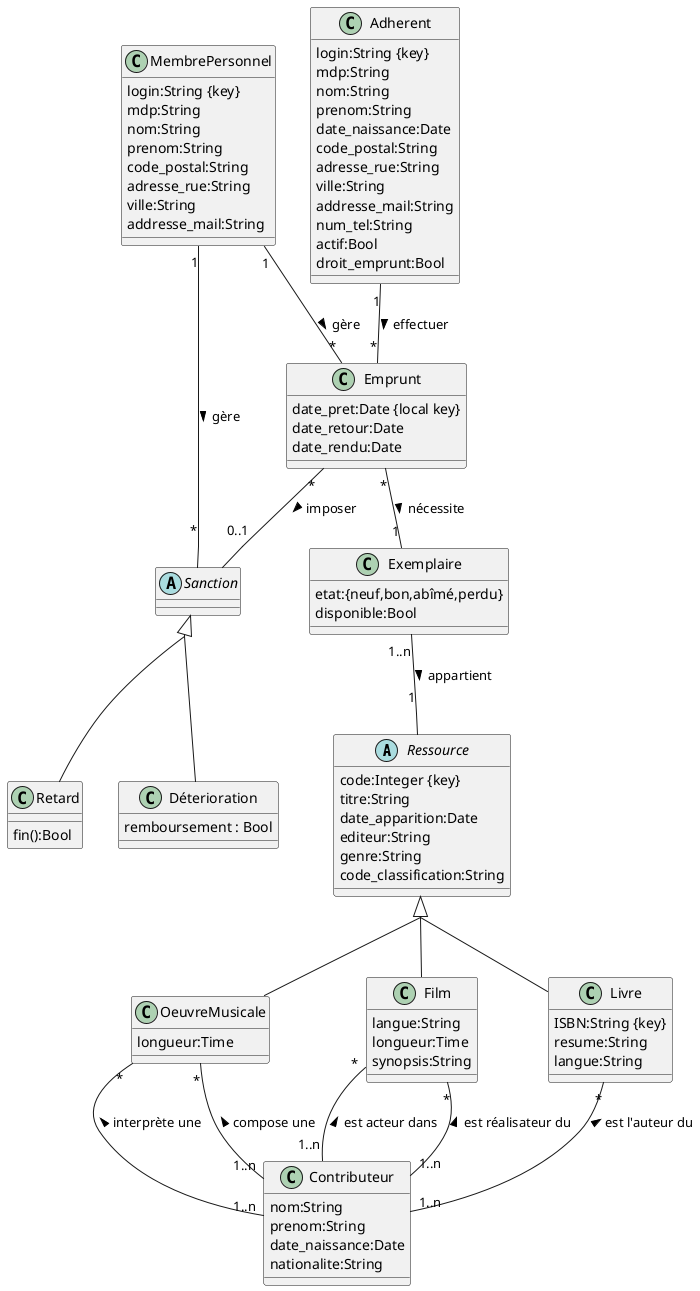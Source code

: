 @startuml
abstract class Ressource{
  code:Integer {key}
  titre:String
  date_apparition:Date
  editeur:String
  genre:String
  code_classification:String
}


together {
  class Livre{
  ISBN:String {key}
  resume:String
  langue:String
}

class Film{
  langue:String
  longueur:Time
  synopsis:String
}

class OeuvreMusicale{
  longueur:Time
}
}
skinparam groupInheritance 2
Ressource <|-- Livre
Ressource <|-- Film
Ressource <|-- OeuvreMusicale

class MembrePersonnel{
  login:String {key}
  mdp:String
  nom:String
  prenom:String
  code_postal:String
  adresse_rue:String
  ville:String
  addresse_mail:String
}

class Adherent{
  login:String {key}
  mdp:String
  nom:String
  prenom:String
  date_naissance:Date
  code_postal:String
  adresse_rue:String
  ville:String
  addresse_mail:String
  num_tel:String
  actif:Bool
  droit_emprunt:Bool
}

class Contributeur{
  nom:String
  prenom:String
  date_naissance:Date
  nationalite:String
}

class Exemplaire{
  etat:{neuf,bon,abîmé,perdu}
  disponible:Bool
}


class Emprunt{
  date_pret:Date {local key}
  date_retour:Date
  date_rendu:Date
}

abstract class Sanction{
}

together {
  class Retard{
    fin():Bool
  }
  class Déterioration{
    remboursement : Bool
  }
}

skinparam groupInheritance 2
Sanction <|-- Retard
Sanction <|-- Déterioration


Exemplaire "1..n" -- "1" Ressource : appartient >
Emprunt "*" -- "0..1" Sanction : imposer >

MembrePersonnel "1" -- "*" Emprunt : gère >
MembrePersonnel "1" -- "*" Sanction : gère >


Contributeur "1..n" -up- "*" Livre : est l'auteur du >
Contributeur "1..n" -up- "*" Film : est réalisateur du >
Contributeur "1..n" -up- "*" Film : est acteur dans >
Contributeur "1..n" -up- "*" OeuvreMusicale : compose une >
Contributeur "1..n" -up- "*" OeuvreMusicale : interprète une >

Adherent "1" -- "*" Emprunt : effectuer >
Emprunt "*" -- "1" Exemplaire : nécessite >




@enduml


